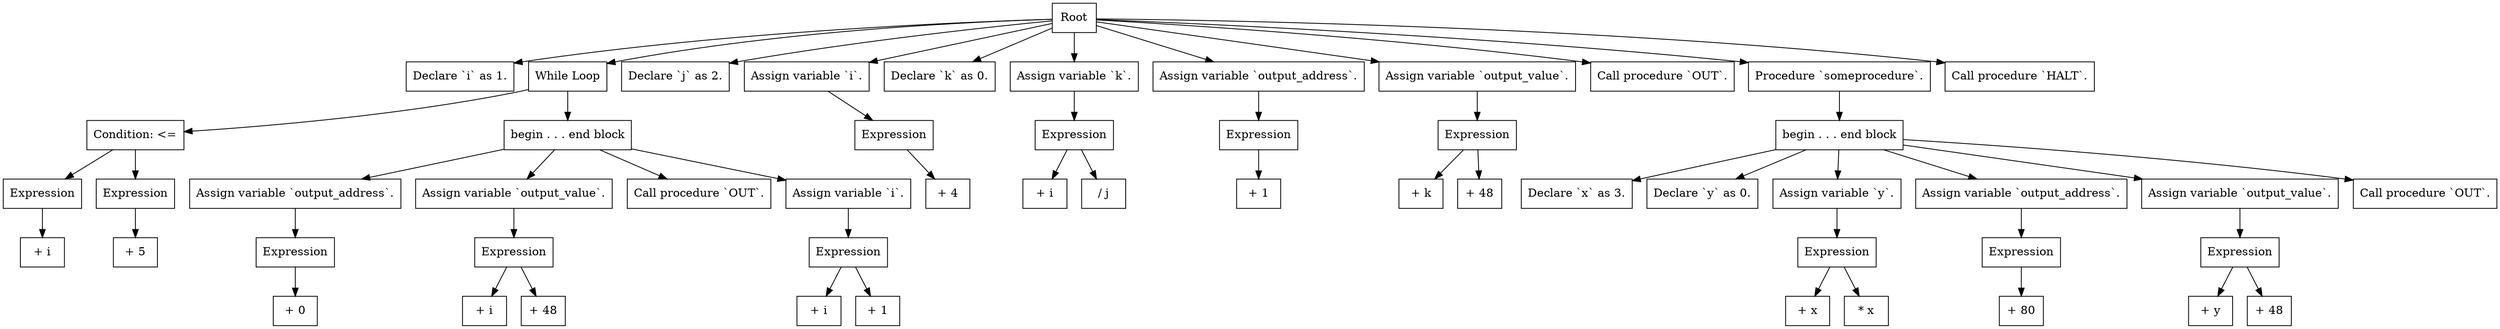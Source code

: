 digraph ast {
    "0" [label="Root", shape=box];
    "0_0" [label="Declare `i` as 1.", shape=box];
    "0" -> "0_0";
    "0_1" [label="While Loop", shape=box];
    "0_1_0" [label="Condition: <=", shape=box];
    "0_1_0_0" [label="Expression", shape=box];
    "0_1_0_0_0" [label="+ i", shape=box];
    "0_1_0_0" -> "0_1_0_0_0";
    "0_1_0" -> "0_1_0_0";
    "0_1_0_1" [label="Expression", shape=box];
    "0_1_0_1_0" [label="+ 5", shape=box];
    "0_1_0_1" -> "0_1_0_1_0";
    "0_1_0" -> "0_1_0_1";
    "0_1" -> "0_1_0";
    "0_1_1" [label="begin . . . end block", shape=box];
    "0_1_1_0" [label="Assign variable `output_address`.", shape=box];
    "0_1_1_0_0" [label="Expression", shape=box];
    "0_1_1_0_0_0" [label="+ 0", shape=box];
    "0_1_1_0_0" -> "0_1_1_0_0_0";
    "0_1_1_0" -> "0_1_1_0_0";
    "0_1_1" -> "0_1_1_0";
    "0_1_1_1" [label="Assign variable `output_value`.", shape=box];
    "0_1_1_1_0" [label="Expression", shape=box];
    "0_1_1_1_0_0" [label="+ i", shape=box];
    "0_1_1_1_0" -> "0_1_1_1_0_0";
    "0_1_1_1_0_1" [label="+ 48", shape=box];
    "0_1_1_1_0" -> "0_1_1_1_0_1";
    "0_1_1_1" -> "0_1_1_1_0";
    "0_1_1" -> "0_1_1_1";
    "0_1_1_2" [label="Call procedure `OUT`.", shape=box];
    "0_1_1" -> "0_1_1_2";
    "0_1_1_3" [label="Assign variable `i`.", shape=box];
    "0_1_1_3_0" [label="Expression", shape=box];
    "0_1_1_3_0_0" [label="+ i", shape=box];
    "0_1_1_3_0" -> "0_1_1_3_0_0";
    "0_1_1_3_0_1" [label="+ 1", shape=box];
    "0_1_1_3_0" -> "0_1_1_3_0_1";
    "0_1_1_3" -> "0_1_1_3_0";
    "0_1_1" -> "0_1_1_3";
    "0_1" -> "0_1_1";
    "0" -> "0_1";
    "0_2" [label="Declare `j` as 2.", shape=box];
    "0" -> "0_2";
    "0_3" [label="Assign variable `i`.", shape=box];
    "0_3_0" [label="Expression", shape=box];
    "0_3_0_0" [label="+ 4", shape=box];
    "0_3_0" -> "0_3_0_0";
    "0_3" -> "0_3_0";
    "0" -> "0_3";
    "0_4" [label="Declare `k` as 0.", shape=box];
    "0" -> "0_4";
    "0_5" [label="Assign variable `k`.", shape=box];
    "0_5_0" [label="Expression", shape=box];
    "0_5_0_0" [label="+ i", shape=box];
    "0_5_0" -> "0_5_0_0";
    "0_5_0_1" [label="/ j", shape=box];
    "0_5_0" -> "0_5_0_1";
    "0_5" -> "0_5_0";
    "0" -> "0_5";
    "0_6" [label="Assign variable `output_address`.", shape=box];
    "0_6_0" [label="Expression", shape=box];
    "0_6_0_0" [label="+ 1", shape=box];
    "0_6_0" -> "0_6_0_0";
    "0_6" -> "0_6_0";
    "0" -> "0_6";
    "0_7" [label="Assign variable `output_value`.", shape=box];
    "0_7_0" [label="Expression", shape=box];
    "0_7_0_0" [label="+ k", shape=box];
    "0_7_0" -> "0_7_0_0";
    "0_7_0_1" [label="+ 48", shape=box];
    "0_7_0" -> "0_7_0_1";
    "0_7" -> "0_7_0";
    "0" -> "0_7";
    "0_8" [label="Call procedure `OUT`.", shape=box];
    "0" -> "0_8";
    "0_9" [label="Procedure `someprocedure`.", shape=box];
    "0_9_0" [label="begin . . . end block", shape=box];
    "0_9_0_0" [label="Declare `x` as 3.", shape=box];
    "0_9_0" -> "0_9_0_0";
    "0_9_0_1" [label="Declare `y` as 0.", shape=box];
    "0_9_0" -> "0_9_0_1";
    "0_9_0_2" [label="Assign variable `y`.", shape=box];
    "0_9_0_2_0" [label="Expression", shape=box];
    "0_9_0_2_0_0" [label="+ x", shape=box];
    "0_9_0_2_0" -> "0_9_0_2_0_0";
    "0_9_0_2_0_1" [label="* x", shape=box];
    "0_9_0_2_0" -> "0_9_0_2_0_1";
    "0_9_0_2" -> "0_9_0_2_0";
    "0_9_0" -> "0_9_0_2";
    "0_9_0_3" [label="Assign variable `output_address`.", shape=box];
    "0_9_0_3_0" [label="Expression", shape=box];
    "0_9_0_3_0_0" [label="+ 80", shape=box];
    "0_9_0_3_0" -> "0_9_0_3_0_0";
    "0_9_0_3" -> "0_9_0_3_0";
    "0_9_0" -> "0_9_0_3";
    "0_9_0_4" [label="Assign variable `output_value`.", shape=box];
    "0_9_0_4_0" [label="Expression", shape=box];
    "0_9_0_4_0_0" [label="+ y", shape=box];
    "0_9_0_4_0" -> "0_9_0_4_0_0";
    "0_9_0_4_0_1" [label="+ 48", shape=box];
    "0_9_0_4_0" -> "0_9_0_4_0_1";
    "0_9_0_4" -> "0_9_0_4_0";
    "0_9_0" -> "0_9_0_4";
    "0_9_0_5" [label="Call procedure `OUT`.", shape=box];
    "0_9_0" -> "0_9_0_5";
    "0_9" -> "0_9_0";
    "0" -> "0_9";
    "0_10" [label="Call procedure `HALT`.", shape=box];
    "0" -> "0_10";
}
